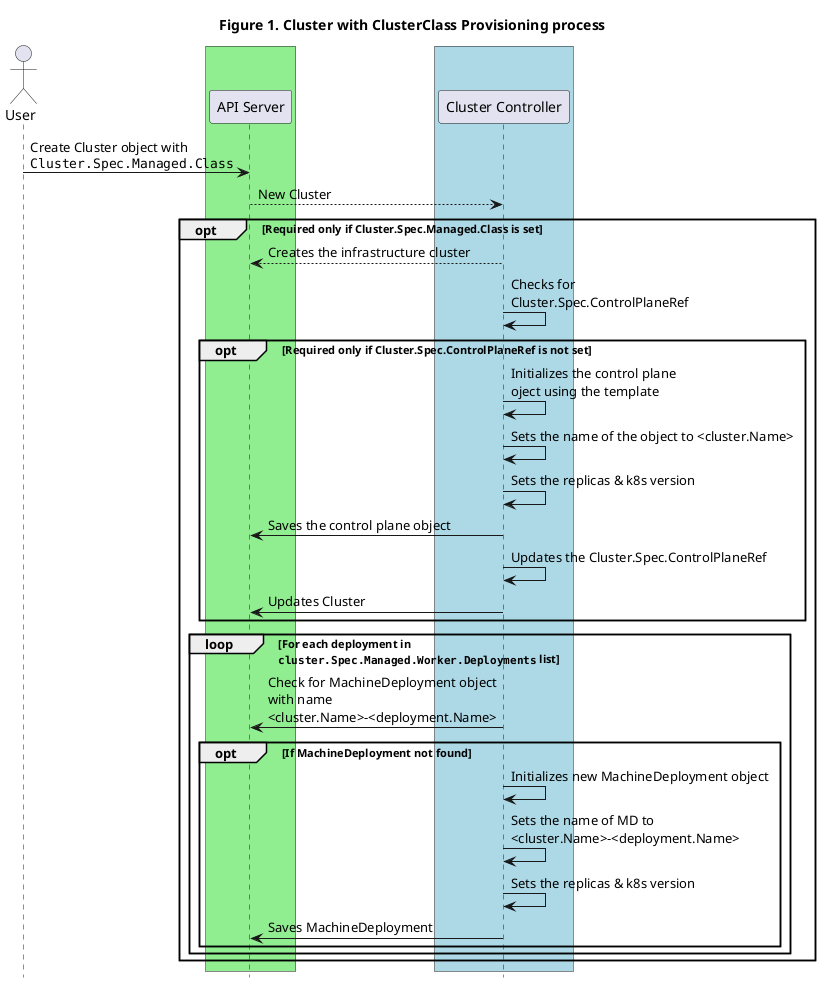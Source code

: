 @startuml
title Figure 1. Cluster with ClusterClass Provisioning process
actor User

' -- GROUPS START ---

box #LightGreen
participant "API Server"
end box

box #LightBlue
participant "Cluster Controller"
end box

' -- GROUPS END ---

User -> "API Server" : Create Cluster object with\n""Cluster.Spec.Managed.Class""
"API Server" --> "Cluster Controller": New Cluster
opt Required only if Cluster.Spec.Managed.Class is set
"Cluster Controller" --> "API Server": Creates the infrastructure cluster
"Cluster Controller" -> "Cluster Controller": Checks for\nCluster.Spec.ControlPlaneRef
opt Required only if Cluster.Spec.ControlPlaneRef is not set
  "Cluster Controller" -> "Cluster Controller": Initializes the control plane \noject using the template
  "Cluster Controller" -> "Cluster Controller": Sets the name of the object to <cluster.Name>
  "Cluster Controller" -> "Cluster Controller": Sets the replicas & k8s version
  "Cluster Controller" -> "API Server": Saves the control plane object
  "Cluster Controller" -> "Cluster Controller": Updates the Cluster.Spec.ControlPlaneRef
  "Cluster Controller" -> "API Server": Updates Cluster
end
loop For each deployment in\n""cluster.Spec.Managed.Worker.Deployments"" list
  "Cluster Controller" -> "API Server": Check for MachineDeployment object\nwith name\n<cluster.Name>-<deployment.Name>
  opt If MachineDeployment not found
    "Cluster Controller" -> "Cluster Controller": Initializes new MachineDeployment object
    "Cluster Controller" -> "Cluster Controller": Sets the name of MD to\n<cluster.Name>-<deployment.Name>
    "Cluster Controller" -> "Cluster Controller": Sets the replicas & k8s version
    "Cluster Controller" -> "API Server": Saves MachineDeployment
  end
end
end



hide footbox
@enduml